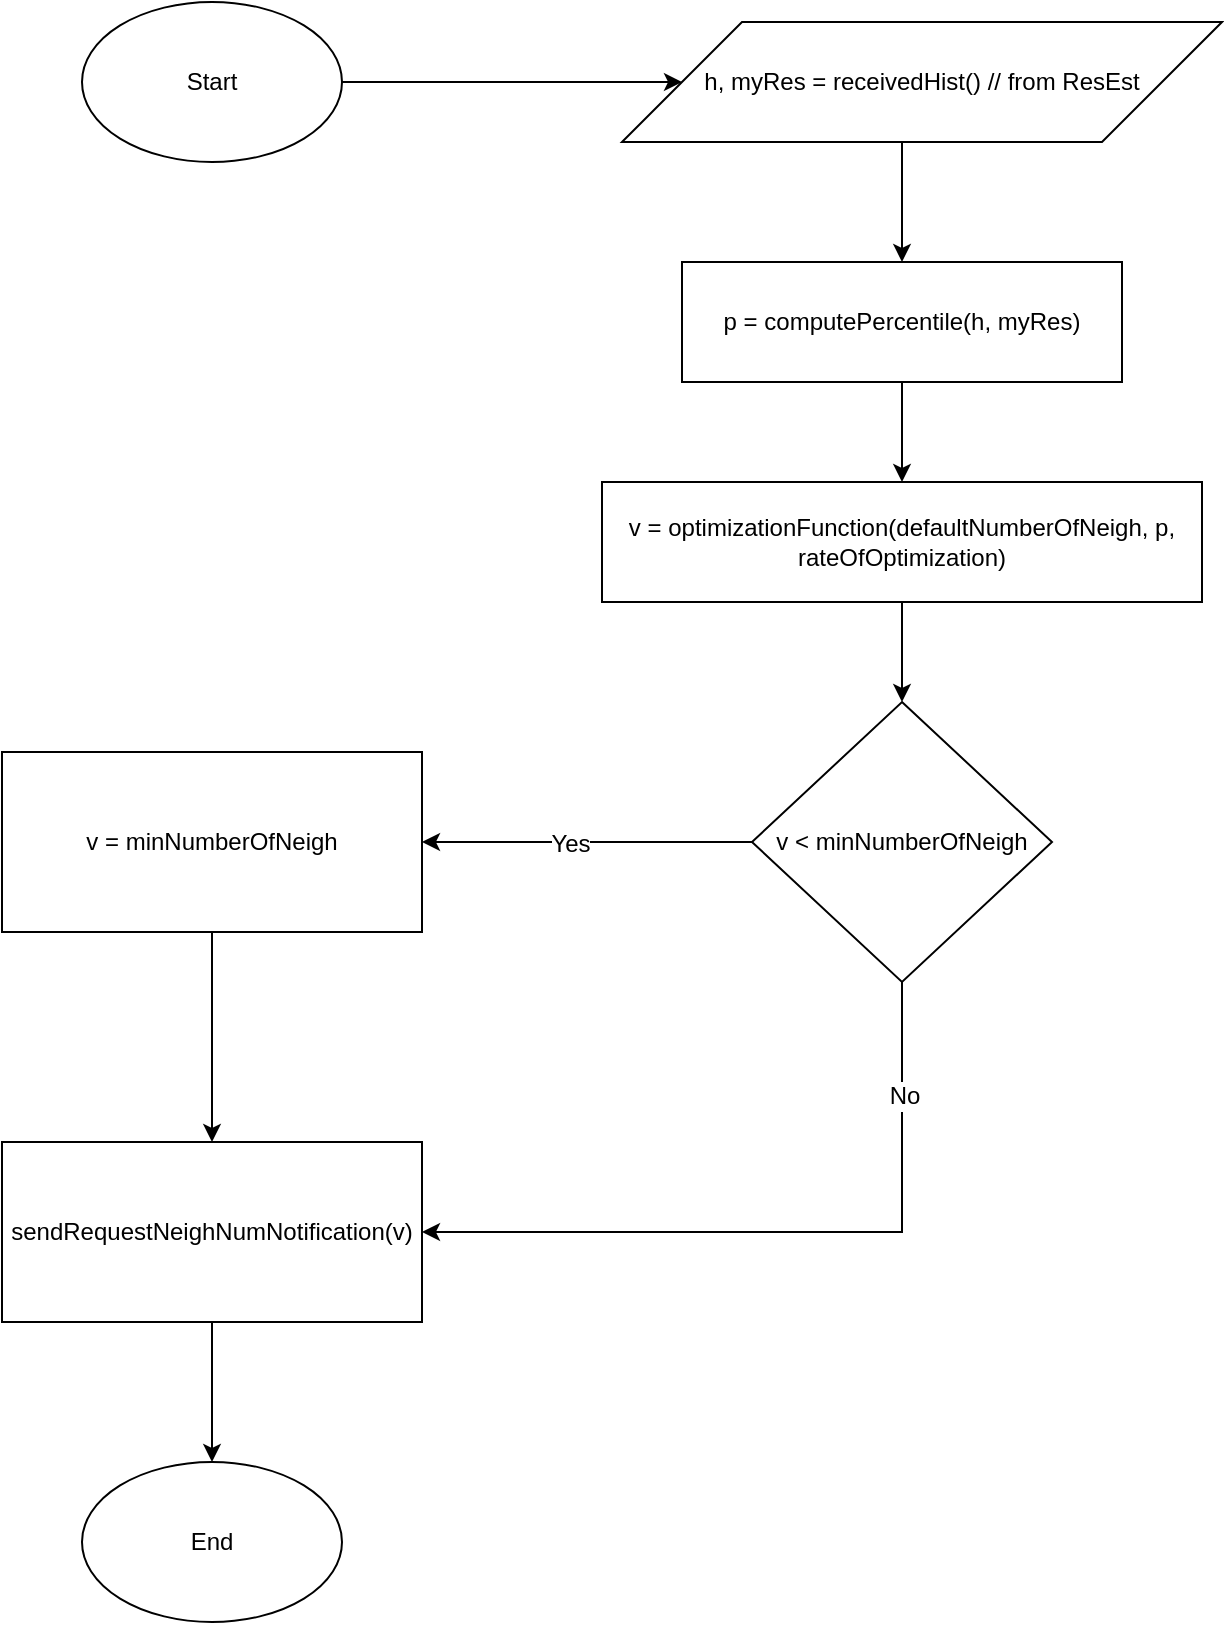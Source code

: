 <mxfile version="12.4.2" type="device" pages="1"><diagram id="l-qHFyu-epeaFj9IGyzo" name="Page-1"><mxGraphModel dx="786" dy="572" grid="1" gridSize="10" guides="1" tooltips="1" connect="1" arrows="1" fold="1" page="1" pageScale="1" pageWidth="827" pageHeight="1169" math="0" shadow="0"><root><mxCell id="0"/><mxCell id="1" parent="0"/><mxCell id="to9luuBPiYExf0xOF7jO-3" style="edgeStyle=orthogonalEdgeStyle;rounded=0;orthogonalLoop=1;jettySize=auto;html=1;exitX=1;exitY=0.5;exitDx=0;exitDy=0;entryX=0;entryY=0.5;entryDx=0;entryDy=0;" parent="1" source="to9luuBPiYExf0xOF7jO-1" target="to9luuBPiYExf0xOF7jO-2" edge="1"><mxGeometry relative="1" as="geometry"/></mxCell><mxCell id="to9luuBPiYExf0xOF7jO-1" value="Start" style="ellipse;whiteSpace=wrap;html=1;" parent="1" vertex="1"><mxGeometry x="80" y="60" width="130" height="80" as="geometry"/></mxCell><mxCell id="2ck6YCyNKvb_MK9dKPk4-4" value="" style="edgeStyle=orthogonalEdgeStyle;rounded=0;orthogonalLoop=1;jettySize=auto;html=1;" edge="1" parent="1" source="to9luuBPiYExf0xOF7jO-2" target="2ck6YCyNKvb_MK9dKPk4-1"><mxGeometry relative="1" as="geometry"><Array as="points"><mxPoint x="490" y="170"/><mxPoint x="490" y="170"/></Array></mxGeometry></mxCell><mxCell id="to9luuBPiYExf0xOF7jO-2" value="h, myRes = receivedHist() // from ResEst" style="shape=parallelogram;perimeter=parallelogramPerimeter;whiteSpace=wrap;html=1;" parent="1" vertex="1"><mxGeometry x="350" y="70" width="300" height="60" as="geometry"/></mxCell><mxCell id="2ck6YCyNKvb_MK9dKPk4-19" style="edgeStyle=orthogonalEdgeStyle;rounded=0;orthogonalLoop=1;jettySize=auto;html=1;exitX=0.5;exitY=1;exitDx=0;exitDy=0;entryX=0.5;entryY=0;entryDx=0;entryDy=0;" edge="1" parent="1" source="to9luuBPiYExf0xOF7jO-15" target="to9luuBPiYExf0xOF7jO-16"><mxGeometry relative="1" as="geometry"/></mxCell><mxCell id="to9luuBPiYExf0xOF7jO-15" value="sendRequestNeighNumNotification(v)" style="rounded=0;whiteSpace=wrap;html=1;" parent="1" vertex="1"><mxGeometry x="40" y="630" width="210" height="90" as="geometry"/></mxCell><mxCell id="to9luuBPiYExf0xOF7jO-16" value="End" style="ellipse;whiteSpace=wrap;html=1;" parent="1" vertex="1"><mxGeometry x="80" y="790" width="130" height="80" as="geometry"/></mxCell><mxCell id="2ck6YCyNKvb_MK9dKPk4-5" value="" style="edgeStyle=orthogonalEdgeStyle;rounded=0;orthogonalLoop=1;jettySize=auto;html=1;" edge="1" parent="1" source="2ck6YCyNKvb_MK9dKPk4-1" target="2ck6YCyNKvb_MK9dKPk4-3"><mxGeometry relative="1" as="geometry"/></mxCell><mxCell id="2ck6YCyNKvb_MK9dKPk4-1" value="p = computePercentile(h, myRes)" style="rounded=0;whiteSpace=wrap;html=1;" vertex="1" parent="1"><mxGeometry x="380" y="190" width="220" height="60" as="geometry"/></mxCell><mxCell id="2ck6YCyNKvb_MK9dKPk4-10" value="" style="edgeStyle=orthogonalEdgeStyle;rounded=0;orthogonalLoop=1;jettySize=auto;html=1;" edge="1" parent="1" source="2ck6YCyNKvb_MK9dKPk4-3" target="2ck6YCyNKvb_MK9dKPk4-9"><mxGeometry relative="1" as="geometry"/></mxCell><mxCell id="2ck6YCyNKvb_MK9dKPk4-3" value="v = optimizationFunction(defaultNumberOfNeigh, p, rateOfOptimization)" style="rounded=0;whiteSpace=wrap;html=1;" vertex="1" parent="1"><mxGeometry x="340" y="300" width="300" height="60" as="geometry"/></mxCell><mxCell id="2ck6YCyNKvb_MK9dKPk4-17" value="" style="edgeStyle=orthogonalEdgeStyle;rounded=0;orthogonalLoop=1;jettySize=auto;html=1;entryX=1;entryY=0.5;entryDx=0;entryDy=0;" edge="1" parent="1" source="2ck6YCyNKvb_MK9dKPk4-9" target="2ck6YCyNKvb_MK9dKPk4-15"><mxGeometry relative="1" as="geometry"><mxPoint x="335" y="480" as="targetPoint"/></mxGeometry></mxCell><mxCell id="2ck6YCyNKvb_MK9dKPk4-21" value="Yes" style="text;html=1;align=center;verticalAlign=middle;resizable=0;points=[];;labelBackgroundColor=#ffffff;" vertex="1" connectable="0" parent="2ck6YCyNKvb_MK9dKPk4-17"><mxGeometry x="0.103" y="1" relative="1" as="geometry"><mxPoint as="offset"/></mxGeometry></mxCell><mxCell id="2ck6YCyNKvb_MK9dKPk4-20" style="edgeStyle=orthogonalEdgeStyle;rounded=0;orthogonalLoop=1;jettySize=auto;html=1;exitX=0.5;exitY=1;exitDx=0;exitDy=0;entryX=1;entryY=0.5;entryDx=0;entryDy=0;" edge="1" parent="1" source="2ck6YCyNKvb_MK9dKPk4-9" target="to9luuBPiYExf0xOF7jO-15"><mxGeometry relative="1" as="geometry"/></mxCell><mxCell id="2ck6YCyNKvb_MK9dKPk4-22" value="No" style="text;html=1;align=center;verticalAlign=middle;resizable=0;points=[];;labelBackgroundColor=#ffffff;" vertex="1" connectable="0" parent="2ck6YCyNKvb_MK9dKPk4-20"><mxGeometry x="-0.688" y="1" relative="1" as="geometry"><mxPoint as="offset"/></mxGeometry></mxCell><mxCell id="2ck6YCyNKvb_MK9dKPk4-9" value="v &amp;lt; minNumberOfNeigh" style="rhombus;whiteSpace=wrap;html=1;" vertex="1" parent="1"><mxGeometry x="415" y="410" width="150" height="140" as="geometry"/></mxCell><mxCell id="2ck6YCyNKvb_MK9dKPk4-18" style="edgeStyle=orthogonalEdgeStyle;rounded=0;orthogonalLoop=1;jettySize=auto;html=1;exitX=0.5;exitY=1;exitDx=0;exitDy=0;entryX=0.5;entryY=0;entryDx=0;entryDy=0;" edge="1" parent="1" source="2ck6YCyNKvb_MK9dKPk4-15" target="to9luuBPiYExf0xOF7jO-15"><mxGeometry relative="1" as="geometry"/></mxCell><mxCell id="2ck6YCyNKvb_MK9dKPk4-15" value="v = minNumberOfNeigh" style="rounded=0;whiteSpace=wrap;html=1;" vertex="1" parent="1"><mxGeometry x="40" y="435" width="210" height="90" as="geometry"/></mxCell></root></mxGraphModel></diagram></mxfile>